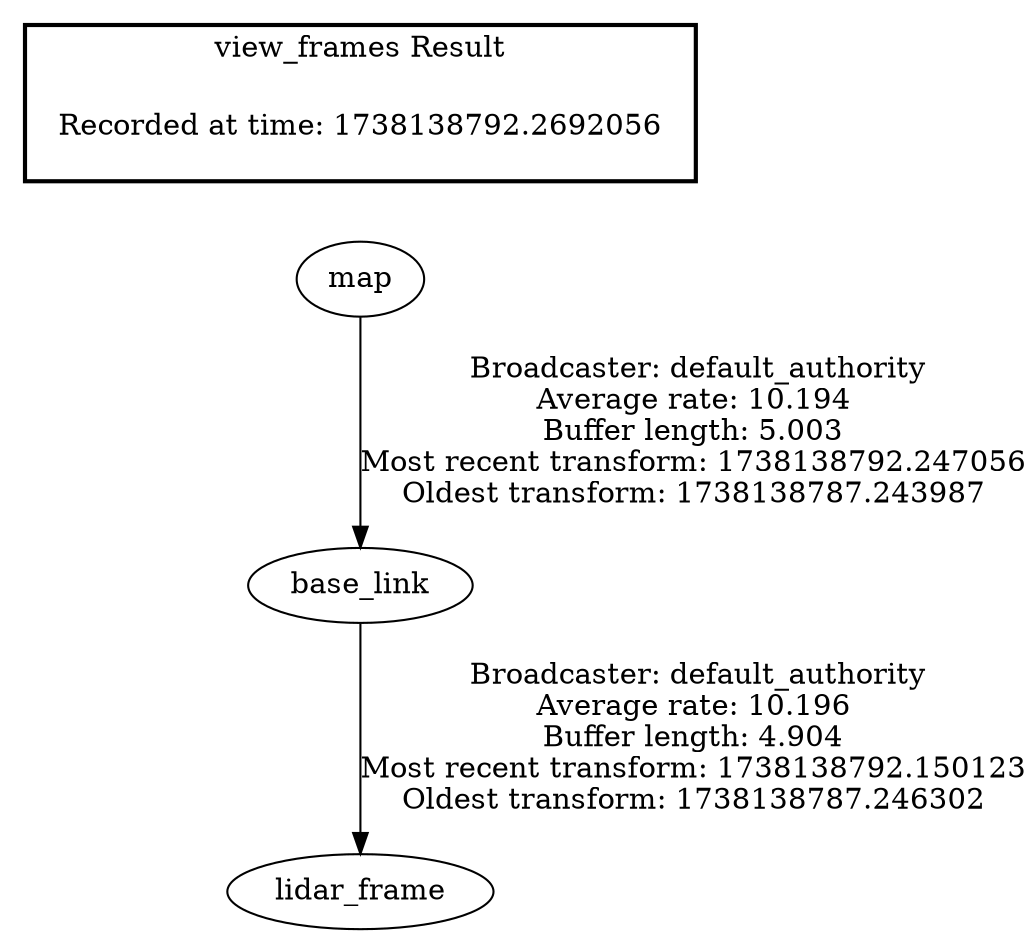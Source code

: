 digraph G {
"map" -> "base_link"[label=" Broadcaster: default_authority\nAverage rate: 10.194\nBuffer length: 5.003\nMost recent transform: 1738138792.247056\nOldest transform: 1738138787.243987\n"];
"base_link" -> "lidar_frame"[label=" Broadcaster: default_authority\nAverage rate: 10.196\nBuffer length: 4.904\nMost recent transform: 1738138792.150123\nOldest transform: 1738138787.246302\n"];
edge [style=invis];
 subgraph cluster_legend { style=bold; color=black; label ="view_frames Result";
"Recorded at time: 1738138792.2692056"[ shape=plaintext ] ;
}->"map";
}